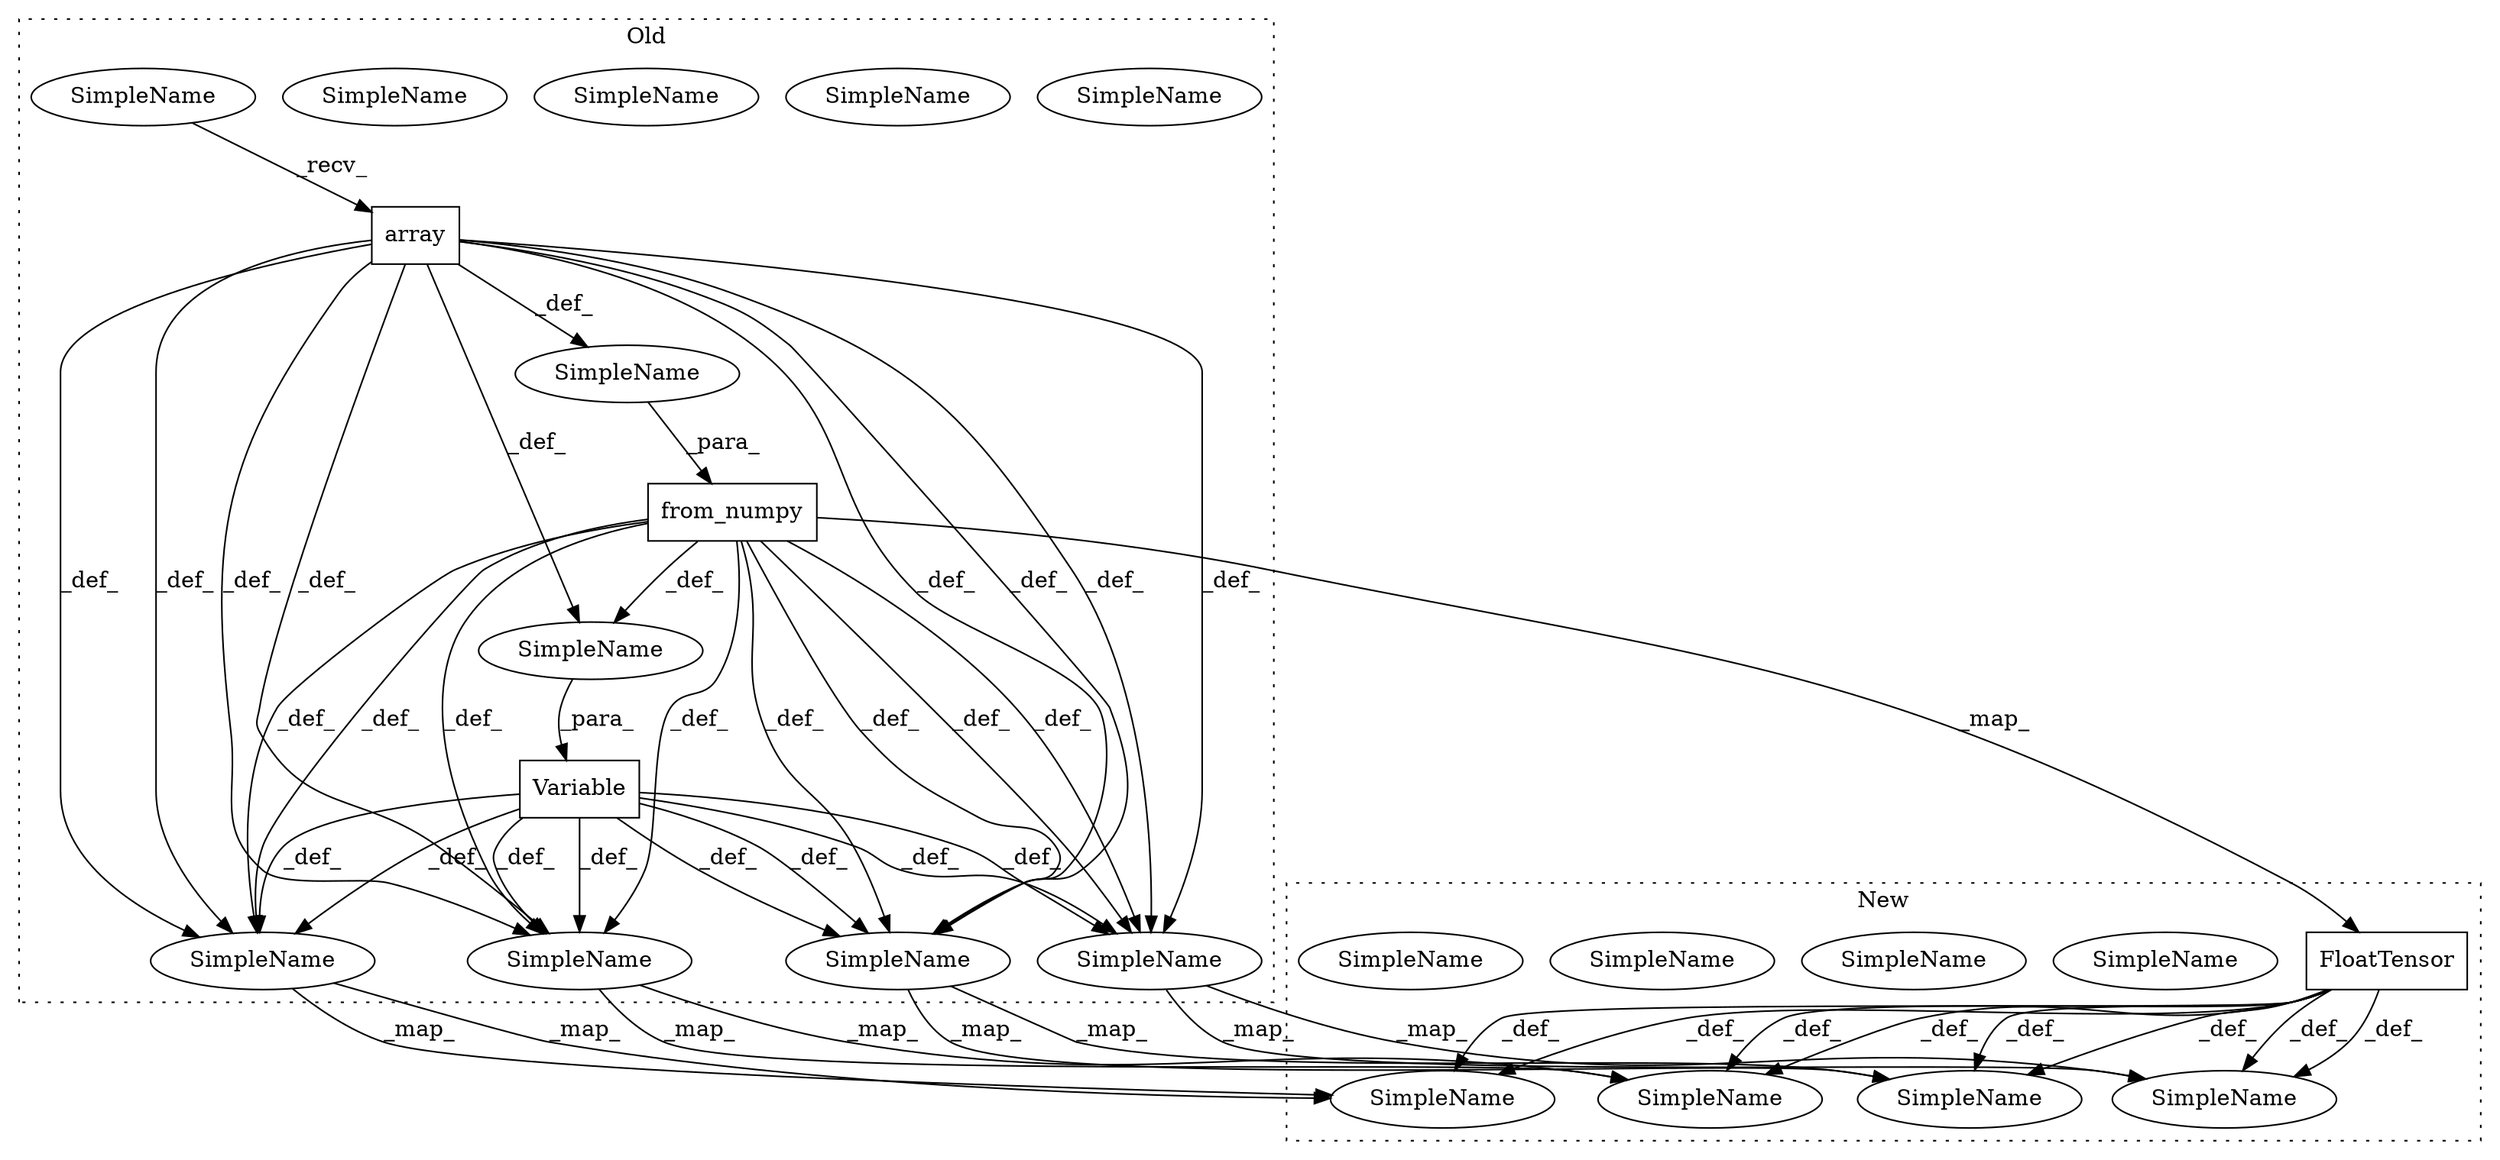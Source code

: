 digraph G {
subgraph cluster0 {
1 [label="from_numpy" a="32" s="1997,2035" l="11,1" shape="box"];
3 [label="Variable" a="32" s="1982,2036" l="9,1" shape="box"];
4 [label="SimpleName" a="42" s="" l="" shape="ellipse"];
5 [label="SimpleName" a="42" s="2124" l="6" shape="ellipse"];
8 [label="SimpleName" a="42" s="2124" l="6" shape="ellipse"];
9 [label="SimpleName" a="42" s="1976" l="5" shape="ellipse"];
12 [label="SimpleName" a="42" s="1976" l="5" shape="ellipse"];
13 [label="SimpleName" a="42" s="2079" l="9" shape="ellipse"];
16 [label="SimpleName" a="42" s="2079" l="9" shape="ellipse"];
17 [label="SimpleName" a="42" s="" l="" shape="ellipse"];
18 [label="array" a="32" s="2014,2034" l="6,1" shape="box"];
19 [label="SimpleName" a="42" s="2045" l="11" shape="ellipse"];
22 [label="SimpleName" a="42" s="2045" l="11" shape="ellipse"];
23 [label="SimpleName" a="42" s="2008" l="5" shape="ellipse"];
label = "Old";
style="dotted";
}
subgraph cluster1 {
2 [label="FloatTensor" a="32" s="1956,1982" l="12,1" shape="box"];
6 [label="SimpleName" a="42" s="2070" l="6" shape="ellipse"];
7 [label="SimpleName" a="42" s="2070" l="6" shape="ellipse"];
10 [label="SimpleName" a="42" s="1944" l="5" shape="ellipse"];
11 [label="SimpleName" a="42" s="1944" l="5" shape="ellipse"];
14 [label="SimpleName" a="42" s="2025" l="9" shape="ellipse"];
15 [label="SimpleName" a="42" s="2025" l="9" shape="ellipse"];
20 [label="SimpleName" a="42" s="1991" l="11" shape="ellipse"];
21 [label="SimpleName" a="42" s="1991" l="11" shape="ellipse"];
label = "New";
style="dotted";
}
1 -> 4 [label="_def_"];
1 -> 2 [label="_map_"];
1 -> 16 [label="_def_"];
1 -> 8 [label="_def_"];
1 -> 12 [label="_def_"];
1 -> 22 [label="_def_"];
1 -> 8 [label="_def_"];
1 -> 12 [label="_def_"];
1 -> 16 [label="_def_"];
1 -> 22 [label="_def_"];
2 -> 21 [label="_def_"];
2 -> 7 [label="_def_"];
2 -> 7 [label="_def_"];
2 -> 11 [label="_def_"];
2 -> 15 [label="_def_"];
2 -> 11 [label="_def_"];
2 -> 21 [label="_def_"];
2 -> 15 [label="_def_"];
3 -> 12 [label="_def_"];
3 -> 8 [label="_def_"];
3 -> 22 [label="_def_"];
3 -> 16 [label="_def_"];
3 -> 16 [label="_def_"];
3 -> 8 [label="_def_"];
3 -> 12 [label="_def_"];
3 -> 22 [label="_def_"];
4 -> 3 [label="_para_"];
8 -> 7 [label="_map_"];
8 -> 7 [label="_map_"];
12 -> 11 [label="_map_"];
12 -> 11 [label="_map_"];
16 -> 15 [label="_map_"];
16 -> 15 [label="_map_"];
17 -> 1 [label="_para_"];
18 -> 22 [label="_def_"];
18 -> 8 [label="_def_"];
18 -> 8 [label="_def_"];
18 -> 16 [label="_def_"];
18 -> 16 [label="_def_"];
18 -> 22 [label="_def_"];
18 -> 17 [label="_def_"];
18 -> 12 [label="_def_"];
18 -> 4 [label="_def_"];
18 -> 12 [label="_def_"];
22 -> 21 [label="_map_"];
22 -> 21 [label="_map_"];
23 -> 18 [label="_recv_"];
}